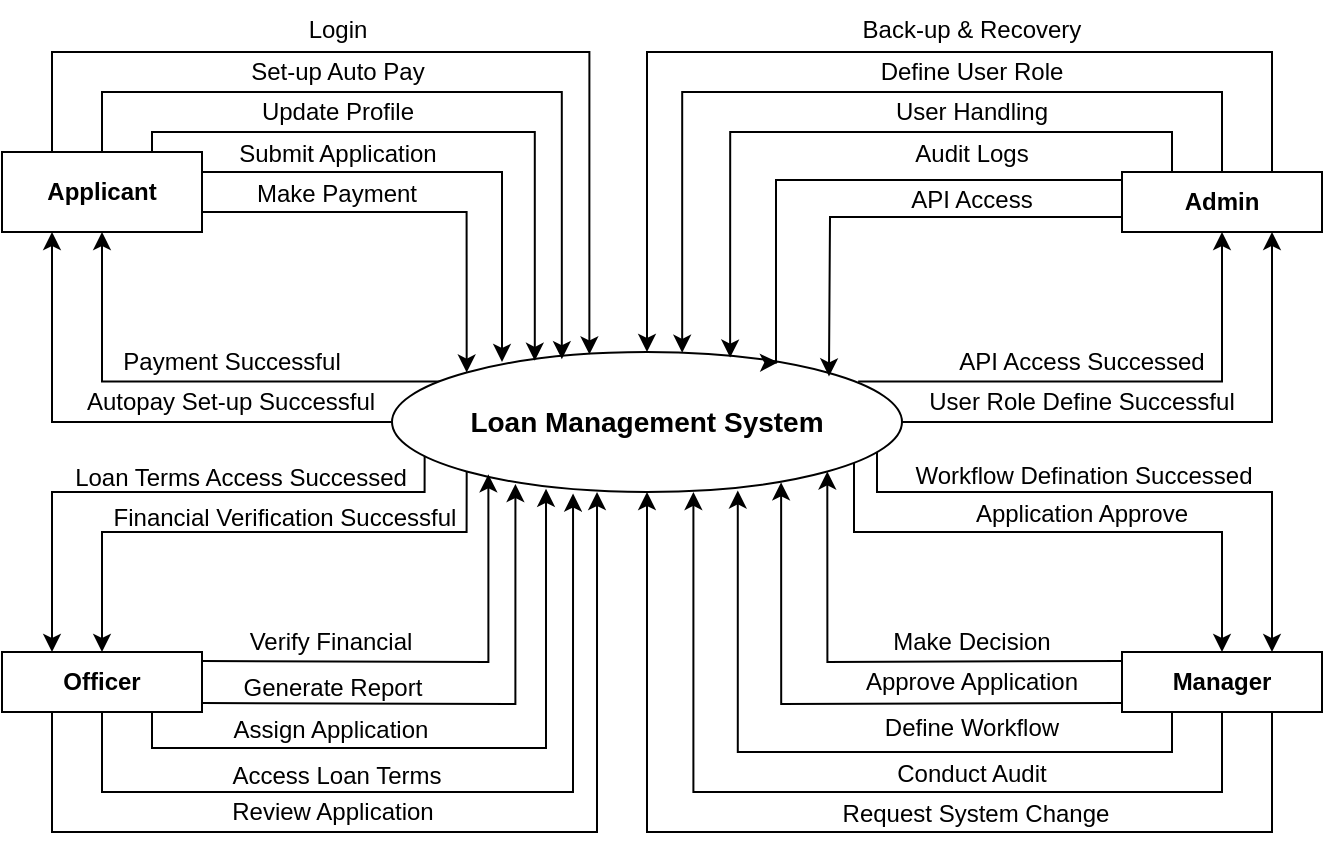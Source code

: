 <mxfile version="24.5.3" type="device">
  <diagram name="Page-1" id="vvo5bMpLMTvipAlPnBuz">
    <mxGraphModel dx="1050" dy="621" grid="1" gridSize="10" guides="1" tooltips="1" connect="1" arrows="1" fold="1" page="1" pageScale="1" pageWidth="750" pageHeight="950" math="0" shadow="0">
      <root>
        <mxCell id="0" />
        <mxCell id="1" parent="0" />
        <mxCell id="cpOM4BunN7xSmRiOeSGM-4" style="edgeStyle=orthogonalEdgeStyle;rounded=0;orthogonalLoop=1;jettySize=auto;html=1;exitX=0;exitY=0.5;exitDx=0;exitDy=0;entryX=0.25;entryY=1;entryDx=0;entryDy=0;" edge="1" parent="1" source="e5dmHPFLGidgVPP7bLhl-1" target="e5dmHPFLGidgVPP7bLhl-3">
          <mxGeometry relative="1" as="geometry" />
        </mxCell>
        <mxCell id="cpOM4BunN7xSmRiOeSGM-5" style="edgeStyle=orthogonalEdgeStyle;rounded=0;orthogonalLoop=1;jettySize=auto;html=1;exitX=0.111;exitY=0.211;exitDx=0;exitDy=0;entryX=0.5;entryY=1;entryDx=0;entryDy=0;exitPerimeter=0;" edge="1" parent="1" source="e5dmHPFLGidgVPP7bLhl-1" target="e5dmHPFLGidgVPP7bLhl-3">
          <mxGeometry relative="1" as="geometry" />
        </mxCell>
        <mxCell id="cpOM4BunN7xSmRiOeSGM-24" style="edgeStyle=orthogonalEdgeStyle;rounded=0;orthogonalLoop=1;jettySize=auto;html=1;exitX=0;exitY=1;exitDx=0;exitDy=0;entryX=0.5;entryY=0;entryDx=0;entryDy=0;" edge="1" parent="1" source="e5dmHPFLGidgVPP7bLhl-1" target="e5dmHPFLGidgVPP7bLhl-4">
          <mxGeometry relative="1" as="geometry">
            <Array as="points">
              <mxPoint x="343" y="340" />
              <mxPoint x="160" y="340" />
            </Array>
          </mxGeometry>
        </mxCell>
        <mxCell id="cpOM4BunN7xSmRiOeSGM-25" style="edgeStyle=orthogonalEdgeStyle;rounded=0;orthogonalLoop=1;jettySize=auto;html=1;exitX=0.064;exitY=0.737;exitDx=0;exitDy=0;entryX=0.25;entryY=0;entryDx=0;entryDy=0;exitPerimeter=0;elbow=vertical;" edge="1" parent="1" source="e5dmHPFLGidgVPP7bLhl-1" target="e5dmHPFLGidgVPP7bLhl-4">
          <mxGeometry relative="1" as="geometry">
            <Array as="points">
              <mxPoint x="321" y="320" />
              <mxPoint x="135" y="320" />
            </Array>
          </mxGeometry>
        </mxCell>
        <mxCell id="cpOM4BunN7xSmRiOeSGM-40" style="edgeStyle=orthogonalEdgeStyle;rounded=0;orthogonalLoop=1;jettySize=auto;html=1;exitX=0.914;exitY=0.211;exitDx=0;exitDy=0;entryX=0.5;entryY=1;entryDx=0;entryDy=0;exitPerimeter=0;" edge="1" parent="1" source="e5dmHPFLGidgVPP7bLhl-1" target="e5dmHPFLGidgVPP7bLhl-6">
          <mxGeometry relative="1" as="geometry">
            <mxPoint x="545.975" y="265.99" as="sourcePoint" />
            <mxPoint x="650" y="188" as="targetPoint" />
          </mxGeometry>
        </mxCell>
        <mxCell id="cpOM4BunN7xSmRiOeSGM-41" style="edgeStyle=orthogonalEdgeStyle;rounded=0;orthogonalLoop=1;jettySize=auto;html=1;exitX=1;exitY=0.5;exitDx=0;exitDy=0;entryX=0.75;entryY=1;entryDx=0;entryDy=0;" edge="1" parent="1" source="e5dmHPFLGidgVPP7bLhl-1" target="e5dmHPFLGidgVPP7bLhl-6">
          <mxGeometry relative="1" as="geometry" />
        </mxCell>
        <mxCell id="cpOM4BunN7xSmRiOeSGM-57" style="edgeStyle=orthogonalEdgeStyle;rounded=0;orthogonalLoop=1;jettySize=auto;html=1;entryX=0.75;entryY=0;entryDx=0;entryDy=0;exitX=0.951;exitY=0.737;exitDx=0;exitDy=0;exitPerimeter=0;entryPerimeter=0;" edge="1" parent="1" target="e5dmHPFLGidgVPP7bLhl-5">
          <mxGeometry relative="1" as="geometry">
            <mxPoint x="547.505" y="299.59" as="sourcePoint" />
            <mxPoint x="745" y="398" as="targetPoint" />
            <Array as="points">
              <mxPoint x="548" y="320" />
              <mxPoint x="745" y="320" />
            </Array>
          </mxGeometry>
        </mxCell>
        <mxCell id="cpOM4BunN7xSmRiOeSGM-59" style="edgeStyle=orthogonalEdgeStyle;rounded=0;orthogonalLoop=1;jettySize=auto;html=1;entryX=0.5;entryY=0;entryDx=0;entryDy=0;" edge="1" parent="1" source="e5dmHPFLGidgVPP7bLhl-1" target="e5dmHPFLGidgVPP7bLhl-5">
          <mxGeometry relative="1" as="geometry">
            <Array as="points">
              <mxPoint x="536" y="340" />
              <mxPoint x="720" y="340" />
            </Array>
          </mxGeometry>
        </mxCell>
        <mxCell id="e5dmHPFLGidgVPP7bLhl-1" value="&lt;b&gt;&lt;font style=&quot;font-size: 14px;&quot;&gt;Loan Management System&lt;/font&gt;&lt;/b&gt;" style="ellipse;whiteSpace=wrap;html=1;" parent="1" vertex="1">
          <mxGeometry x="305" y="250" width="255" height="70" as="geometry" />
        </mxCell>
        <mxCell id="e5dmHPFLGidgVPP7bLhl-7" style="edgeStyle=orthogonalEdgeStyle;rounded=0;orthogonalLoop=1;jettySize=auto;html=1;exitX=1;exitY=0.75;exitDx=0;exitDy=0;entryX=0;entryY=0;entryDx=0;entryDy=0;" parent="1" source="e5dmHPFLGidgVPP7bLhl-3" target="e5dmHPFLGidgVPP7bLhl-1" edge="1">
          <mxGeometry relative="1" as="geometry" />
        </mxCell>
        <mxCell id="e5dmHPFLGidgVPP7bLhl-18" style="edgeStyle=orthogonalEdgeStyle;rounded=0;orthogonalLoop=1;jettySize=auto;html=1;exitX=0.75;exitY=0;exitDx=0;exitDy=0;entryX=0.28;entryY=0.063;entryDx=0;entryDy=0;entryPerimeter=0;" parent="1" source="e5dmHPFLGidgVPP7bLhl-3" target="e5dmHPFLGidgVPP7bLhl-1" edge="1">
          <mxGeometry relative="1" as="geometry">
            <Array as="points">
              <mxPoint x="185" y="140" />
              <mxPoint x="376" y="140" />
            </Array>
            <mxPoint x="360" y="250" as="targetPoint" />
          </mxGeometry>
        </mxCell>
        <mxCell id="cpOM4BunN7xSmRiOeSGM-1" style="edgeStyle=orthogonalEdgeStyle;rounded=0;orthogonalLoop=1;jettySize=auto;html=1;exitX=0.5;exitY=0;exitDx=0;exitDy=0;entryX=0.333;entryY=0.051;entryDx=0;entryDy=0;entryPerimeter=0;" edge="1" parent="1" source="e5dmHPFLGidgVPP7bLhl-3" target="e5dmHPFLGidgVPP7bLhl-1">
          <mxGeometry relative="1" as="geometry">
            <mxPoint x="390" y="250" as="targetPoint" />
            <Array as="points">
              <mxPoint x="160" y="120" />
              <mxPoint x="390" y="120" />
            </Array>
          </mxGeometry>
        </mxCell>
        <mxCell id="e5dmHPFLGidgVPP7bLhl-3" value="&lt;b&gt;Applicant&lt;/b&gt;" style="html=1;dashed=0;whiteSpace=wrap;" parent="1" vertex="1">
          <mxGeometry x="110" y="150" width="100" height="40" as="geometry" />
        </mxCell>
        <mxCell id="cpOM4BunN7xSmRiOeSGM-8" style="edgeStyle=orthogonalEdgeStyle;rounded=0;orthogonalLoop=1;jettySize=auto;html=1;exitX=1;exitY=0.25;exitDx=0;exitDy=0;entryX=0.189;entryY=0.874;entryDx=0;entryDy=0;entryPerimeter=0;" edge="1" parent="1" target="e5dmHPFLGidgVPP7bLhl-1">
          <mxGeometry relative="1" as="geometry">
            <mxPoint x="210" y="404.5" as="sourcePoint" />
            <mxPoint x="338.04" y="310.63" as="targetPoint" />
          </mxGeometry>
        </mxCell>
        <mxCell id="cpOM4BunN7xSmRiOeSGM-10" style="edgeStyle=orthogonalEdgeStyle;rounded=0;orthogonalLoop=1;jettySize=auto;html=1;exitX=0.75;exitY=1;exitDx=0;exitDy=0;entryX=0.302;entryY=0.977;entryDx=0;entryDy=0;entryPerimeter=0;" edge="1" parent="1" target="e5dmHPFLGidgVPP7bLhl-1">
          <mxGeometry relative="1" as="geometry">
            <mxPoint x="185" y="428" as="sourcePoint" />
            <mxPoint x="368.495" y="314.78" as="targetPoint" />
            <Array as="points">
              <mxPoint x="185" y="448" />
              <mxPoint x="382" y="448" />
            </Array>
          </mxGeometry>
        </mxCell>
        <mxCell id="e5dmHPFLGidgVPP7bLhl-4" value="&lt;b&gt;Officer&lt;span style=&quot;color: rgba(0, 0, 0, 0); font-family: monospace; font-size: 0px; text-align: start; text-wrap: nowrap;&quot;&gt;%3CmxGraphModel%3E%3Croot%3E%3CmxCell%20id%3D%220%22%2F%3E%3CmxCell%20id%3D%221%22%20parent%3D%220%22%2F%3E%3CmxCell%20id%3D%222%22%20value%3D%22Applicant%22%20style%3D%22html%3D1%3Bdashed%3D0%3BwhiteSpace%3Dwrap%3B%22%20vertex%3D%221%22%20parent%3D%221%22%3E%3CmxGeometry%20x%3D%22110%22%20y%3D%22160%22%20width%3D%22100%22%20height%3D%2230%22%20as%3D%22geometry%22%2F%3E%3C%2FmxCell%3E%3C%2Froot%3E%3C%2FmxGraphModel%3E&lt;/span&gt;&lt;/b&gt;" style="html=1;dashed=0;whiteSpace=wrap;" parent="1" vertex="1">
          <mxGeometry x="110" y="400" width="100" height="30" as="geometry" />
        </mxCell>
        <mxCell id="cpOM4BunN7xSmRiOeSGM-46" style="edgeStyle=orthogonalEdgeStyle;rounded=0;orthogonalLoop=1;jettySize=auto;html=1;exitX=0;exitY=0.25;exitDx=0;exitDy=0;entryX=1;entryY=1;entryDx=0;entryDy=0;" edge="1" parent="1" target="e5dmHPFLGidgVPP7bLhl-1">
          <mxGeometry relative="1" as="geometry">
            <mxPoint x="670" y="404.5" as="sourcePoint" />
            <mxPoint x="522.479" y="306.797" as="targetPoint" />
          </mxGeometry>
        </mxCell>
        <mxCell id="cpOM4BunN7xSmRiOeSGM-50" style="edgeStyle=orthogonalEdgeStyle;rounded=0;orthogonalLoop=1;jettySize=auto;html=1;exitX=0.75;exitY=1;exitDx=0;exitDy=0;entryX=0.5;entryY=1;entryDx=0;entryDy=0;" edge="1" parent="1" source="e5dmHPFLGidgVPP7bLhl-5" target="e5dmHPFLGidgVPP7bLhl-1">
          <mxGeometry relative="1" as="geometry">
            <Array as="points">
              <mxPoint x="745" y="490" />
              <mxPoint x="433" y="490" />
            </Array>
          </mxGeometry>
        </mxCell>
        <mxCell id="e5dmHPFLGidgVPP7bLhl-5" value="&lt;b&gt;Manager&lt;/b&gt;" style="html=1;dashed=0;whiteSpace=wrap;" parent="1" vertex="1">
          <mxGeometry x="670" y="400" width="100" height="30" as="geometry" />
        </mxCell>
        <mxCell id="cpOM4BunN7xSmRiOeSGM-28" style="edgeStyle=orthogonalEdgeStyle;rounded=0;orthogonalLoop=1;jettySize=auto;html=1;exitX=0;exitY=0.75;exitDx=0;exitDy=0;entryX=1;entryY=0;entryDx=0;entryDy=0;" edge="1" parent="1" source="e5dmHPFLGidgVPP7bLhl-6">
          <mxGeometry relative="1" as="geometry">
            <mxPoint x="601" y="184.5" as="sourcePoint" />
            <mxPoint x="523.479" y="262.203" as="targetPoint" />
          </mxGeometry>
        </mxCell>
        <mxCell id="cpOM4BunN7xSmRiOeSGM-32" style="edgeStyle=orthogonalEdgeStyle;rounded=0;orthogonalLoop=1;jettySize=auto;html=1;exitX=0.75;exitY=0;exitDx=0;exitDy=0;entryX=0.5;entryY=0;entryDx=0;entryDy=0;" edge="1" parent="1" source="e5dmHPFLGidgVPP7bLhl-6" target="e5dmHPFLGidgVPP7bLhl-1">
          <mxGeometry relative="1" as="geometry">
            <Array as="points">
              <mxPoint x="745" y="100" />
              <mxPoint x="433" y="100" />
            </Array>
          </mxGeometry>
        </mxCell>
        <mxCell id="e5dmHPFLGidgVPP7bLhl-6" value="&lt;b&gt;Admin&lt;/b&gt;" style="html=1;dashed=0;whiteSpace=wrap;" parent="1" vertex="1">
          <mxGeometry x="670" y="160" width="100" height="30" as="geometry" />
        </mxCell>
        <mxCell id="e5dmHPFLGidgVPP7bLhl-8" value="Login" style="text;html=1;align=center;verticalAlign=middle;whiteSpace=wrap;rounded=0;" parent="1" vertex="1">
          <mxGeometry x="247.5" y="74" width="60" height="30" as="geometry" />
        </mxCell>
        <mxCell id="e5dmHPFLGidgVPP7bLhl-9" value="Set-up Auto Pay" style="text;html=1;align=center;verticalAlign=middle;whiteSpace=wrap;rounded=0;" parent="1" vertex="1">
          <mxGeometry x="227.5" y="95" width="100" height="30" as="geometry" />
        </mxCell>
        <mxCell id="e5dmHPFLGidgVPP7bLhl-10" value="Update Profile" style="text;html=1;align=center;verticalAlign=middle;whiteSpace=wrap;rounded=0;" parent="1" vertex="1">
          <mxGeometry x="232.5" y="115" width="90" height="30" as="geometry" />
        </mxCell>
        <mxCell id="e5dmHPFLGidgVPP7bLhl-11" value="Submit Application" style="text;html=1;align=center;verticalAlign=middle;whiteSpace=wrap;rounded=0;" parent="1" vertex="1">
          <mxGeometry x="222.5" y="136" width="110" height="30" as="geometry" />
        </mxCell>
        <mxCell id="e5dmHPFLGidgVPP7bLhl-12" value="Make Payment" style="text;html=1;align=center;verticalAlign=middle;whiteSpace=wrap;rounded=0;" parent="1" vertex="1">
          <mxGeometry x="235" y="156" width="85" height="30" as="geometry" />
        </mxCell>
        <mxCell id="e5dmHPFLGidgVPP7bLhl-13" style="edgeStyle=orthogonalEdgeStyle;rounded=0;orthogonalLoop=1;jettySize=auto;html=1;exitX=1;exitY=0.25;exitDx=0;exitDy=0;" parent="1" source="e5dmHPFLGidgVPP7bLhl-3" edge="1">
          <mxGeometry relative="1" as="geometry">
            <Array as="points">
              <mxPoint x="360" y="160" />
              <mxPoint x="360" y="255" />
            </Array>
            <mxPoint x="360" y="255" as="targetPoint" />
          </mxGeometry>
        </mxCell>
        <mxCell id="cpOM4BunN7xSmRiOeSGM-3" style="edgeStyle=orthogonalEdgeStyle;rounded=0;orthogonalLoop=1;jettySize=auto;html=1;exitX=0.25;exitY=0;exitDx=0;exitDy=0;entryX=0.387;entryY=0.017;entryDx=0;entryDy=0;entryPerimeter=0;" edge="1" parent="1" source="e5dmHPFLGidgVPP7bLhl-3" target="e5dmHPFLGidgVPP7bLhl-1">
          <mxGeometry relative="1" as="geometry">
            <mxPoint x="410" y="250" as="targetPoint" />
            <Array as="points">
              <mxPoint x="135" y="100" />
              <mxPoint x="404" y="100" />
            </Array>
          </mxGeometry>
        </mxCell>
        <mxCell id="cpOM4BunN7xSmRiOeSGM-6" value="Payment Successful" style="text;html=1;align=center;verticalAlign=middle;whiteSpace=wrap;rounded=0;" vertex="1" parent="1">
          <mxGeometry x="164.5" y="240" width="120" height="30" as="geometry" />
        </mxCell>
        <mxCell id="cpOM4BunN7xSmRiOeSGM-7" value="Autopay Set-up Successful" style="text;html=1;align=center;verticalAlign=middle;whiteSpace=wrap;rounded=0;" vertex="1" parent="1">
          <mxGeometry x="151" y="260" width="147" height="30" as="geometry" />
        </mxCell>
        <mxCell id="cpOM4BunN7xSmRiOeSGM-9" style="edgeStyle=orthogonalEdgeStyle;rounded=0;orthogonalLoop=1;jettySize=auto;html=1;exitX=1;exitY=0.75;exitDx=0;exitDy=0;entryX=0.242;entryY=0.943;entryDx=0;entryDy=0;entryPerimeter=0;" edge="1" parent="1" target="e5dmHPFLGidgVPP7bLhl-1">
          <mxGeometry relative="1" as="geometry">
            <mxPoint x="210" y="425.5" as="sourcePoint" />
            <mxPoint x="357.22" y="322.23" as="targetPoint" />
          </mxGeometry>
        </mxCell>
        <mxCell id="cpOM4BunN7xSmRiOeSGM-11" style="edgeStyle=orthogonalEdgeStyle;rounded=0;orthogonalLoop=1;jettySize=auto;html=1;exitX=0.5;exitY=1;exitDx=0;exitDy=0;entryX=0.355;entryY=1.011;entryDx=0;entryDy=0;entryPerimeter=0;" edge="1" parent="1" source="e5dmHPFLGidgVPP7bLhl-4" target="e5dmHPFLGidgVPP7bLhl-1">
          <mxGeometry relative="1" as="geometry">
            <mxPoint x="400" y="319" as="targetPoint" />
            <Array as="points">
              <mxPoint x="160" y="470" />
              <mxPoint x="396" y="470" />
            </Array>
          </mxGeometry>
        </mxCell>
        <mxCell id="cpOM4BunN7xSmRiOeSGM-12" style="edgeStyle=orthogonalEdgeStyle;rounded=0;orthogonalLoop=1;jettySize=auto;html=1;exitX=0.25;exitY=1;exitDx=0;exitDy=0;entryX=0.402;entryY=1;entryDx=0;entryDy=0;entryPerimeter=0;" edge="1" parent="1" source="e5dmHPFLGidgVPP7bLhl-4" target="e5dmHPFLGidgVPP7bLhl-1">
          <mxGeometry relative="1" as="geometry">
            <mxPoint x="440" y="319" as="targetPoint" />
            <Array as="points">
              <mxPoint x="135" y="490" />
              <mxPoint x="408" y="490" />
            </Array>
          </mxGeometry>
        </mxCell>
        <mxCell id="cpOM4BunN7xSmRiOeSGM-13" value="Verify Financial" style="text;html=1;align=center;verticalAlign=middle;whiteSpace=wrap;rounded=0;" vertex="1" parent="1">
          <mxGeometry x="231.5" y="380" width="85" height="30" as="geometry" />
        </mxCell>
        <mxCell id="cpOM4BunN7xSmRiOeSGM-14" value="Generate Report" style="text;html=1;align=center;verticalAlign=middle;whiteSpace=wrap;rounded=0;" vertex="1" parent="1">
          <mxGeometry x="225.5" y="403" width="98.5" height="30" as="geometry" />
        </mxCell>
        <mxCell id="cpOM4BunN7xSmRiOeSGM-15" value="Assign Application" style="text;html=1;align=center;verticalAlign=middle;whiteSpace=wrap;rounded=0;" vertex="1" parent="1">
          <mxGeometry x="216.75" y="424" width="114.5" height="30" as="geometry" />
        </mxCell>
        <mxCell id="cpOM4BunN7xSmRiOeSGM-16" value="Access Loan Terms" style="text;html=1;align=center;verticalAlign=middle;whiteSpace=wrap;rounded=0;" vertex="1" parent="1">
          <mxGeometry x="220.25" y="447" width="114.5" height="30" as="geometry" />
        </mxCell>
        <mxCell id="cpOM4BunN7xSmRiOeSGM-19" value="Review Application" style="text;html=1;align=center;verticalAlign=middle;whiteSpace=wrap;rounded=0;" vertex="1" parent="1">
          <mxGeometry x="217.5" y="465" width="114.5" height="30" as="geometry" />
        </mxCell>
        <mxCell id="cpOM4BunN7xSmRiOeSGM-26" value="Loan Terms Access Successed" style="text;html=1;align=center;verticalAlign=middle;whiteSpace=wrap;rounded=0;" vertex="1" parent="1">
          <mxGeometry x="145" y="298" width="169" height="30" as="geometry" />
        </mxCell>
        <mxCell id="cpOM4BunN7xSmRiOeSGM-27" value="Financial Verification Successful" style="text;html=1;align=center;verticalAlign=middle;whiteSpace=wrap;rounded=0;" vertex="1" parent="1">
          <mxGeometry x="160" y="318" width="183" height="30" as="geometry" />
        </mxCell>
        <mxCell id="cpOM4BunN7xSmRiOeSGM-29" style="edgeStyle=orthogonalEdgeStyle;rounded=0;orthogonalLoop=1;jettySize=auto;html=1;exitX=0;exitY=0;exitDx=0;exitDy=0;entryX=0.757;entryY=0.074;entryDx=0;entryDy=0;entryPerimeter=0;" edge="1" parent="1" target="e5dmHPFLGidgVPP7bLhl-1">
          <mxGeometry relative="1" as="geometry">
            <mxPoint x="670" y="164" as="sourcePoint" />
            <mxPoint x="497.27" y="259.18" as="targetPoint" />
            <Array as="points">
              <mxPoint x="497" y="164" />
            </Array>
          </mxGeometry>
        </mxCell>
        <mxCell id="cpOM4BunN7xSmRiOeSGM-30" style="edgeStyle=orthogonalEdgeStyle;rounded=0;orthogonalLoop=1;jettySize=auto;html=1;exitX=0.25;exitY=0;exitDx=0;exitDy=0;entryX=0.663;entryY=0.04;entryDx=0;entryDy=0;entryPerimeter=0;" edge="1" parent="1" source="e5dmHPFLGidgVPP7bLhl-6" target="e5dmHPFLGidgVPP7bLhl-1">
          <mxGeometry relative="1" as="geometry" />
        </mxCell>
        <mxCell id="cpOM4BunN7xSmRiOeSGM-31" style="edgeStyle=orthogonalEdgeStyle;rounded=0;orthogonalLoop=1;jettySize=auto;html=1;exitX=0.5;exitY=0;exitDx=0;exitDy=0;entryX=0.569;entryY=0.006;entryDx=0;entryDy=0;entryPerimeter=0;" edge="1" parent="1" source="e5dmHPFLGidgVPP7bLhl-6" target="e5dmHPFLGidgVPP7bLhl-1">
          <mxGeometry relative="1" as="geometry">
            <Array as="points">
              <mxPoint x="720" y="120" />
              <mxPoint x="450" y="120" />
            </Array>
          </mxGeometry>
        </mxCell>
        <mxCell id="cpOM4BunN7xSmRiOeSGM-33" value="Back-up &amp;amp; Recovery" style="text;html=1;align=center;verticalAlign=middle;whiteSpace=wrap;rounded=0;" vertex="1" parent="1">
          <mxGeometry x="530" y="74" width="130" height="30" as="geometry" />
        </mxCell>
        <mxCell id="cpOM4BunN7xSmRiOeSGM-35" value="Define User Role" style="text;html=1;align=center;verticalAlign=middle;whiteSpace=wrap;rounded=0;" vertex="1" parent="1">
          <mxGeometry x="530" y="95" width="130" height="30" as="geometry" />
        </mxCell>
        <mxCell id="cpOM4BunN7xSmRiOeSGM-36" value="User Handling" style="text;html=1;align=center;verticalAlign=middle;whiteSpace=wrap;rounded=0;" vertex="1" parent="1">
          <mxGeometry x="530" y="115" width="130" height="30" as="geometry" />
        </mxCell>
        <mxCell id="cpOM4BunN7xSmRiOeSGM-37" value="Audit Logs" style="text;html=1;align=center;verticalAlign=middle;whiteSpace=wrap;rounded=0;" vertex="1" parent="1">
          <mxGeometry x="530" y="136" width="130" height="30" as="geometry" />
        </mxCell>
        <mxCell id="cpOM4BunN7xSmRiOeSGM-38" value="API Access" style="text;html=1;align=center;verticalAlign=middle;whiteSpace=wrap;rounded=0;" vertex="1" parent="1">
          <mxGeometry x="530" y="159" width="130" height="30" as="geometry" />
        </mxCell>
        <mxCell id="cpOM4BunN7xSmRiOeSGM-42" value="API Access Successed" style="text;html=1;align=center;verticalAlign=middle;whiteSpace=wrap;rounded=0;" vertex="1" parent="1">
          <mxGeometry x="585" y="240" width="130" height="30" as="geometry" />
        </mxCell>
        <mxCell id="cpOM4BunN7xSmRiOeSGM-45" value="User Role Define&amp;nbsp;Successful" style="text;html=1;align=center;verticalAlign=middle;whiteSpace=wrap;rounded=0;" vertex="1" parent="1">
          <mxGeometry x="570" y="260" width="160" height="30" as="geometry" />
        </mxCell>
        <mxCell id="cpOM4BunN7xSmRiOeSGM-47" style="edgeStyle=orthogonalEdgeStyle;rounded=0;orthogonalLoop=1;jettySize=auto;html=1;exitX=0;exitY=0.75;exitDx=0;exitDy=0;entryX=0.763;entryY=0.931;entryDx=0;entryDy=0;entryPerimeter=0;" edge="1" parent="1" target="e5dmHPFLGidgVPP7bLhl-1">
          <mxGeometry relative="1" as="geometry">
            <mxPoint x="670" y="425.5" as="sourcePoint" />
            <mxPoint x="501.095" y="319.78" as="targetPoint" />
          </mxGeometry>
        </mxCell>
        <mxCell id="cpOM4BunN7xSmRiOeSGM-48" style="edgeStyle=orthogonalEdgeStyle;rounded=0;orthogonalLoop=1;jettySize=auto;html=1;exitX=0.25;exitY=1;exitDx=0;exitDy=0;entryX=0.678;entryY=0.989;entryDx=0;entryDy=0;entryPerimeter=0;" edge="1" parent="1" source="e5dmHPFLGidgVPP7bLhl-5" target="e5dmHPFLGidgVPP7bLhl-1">
          <mxGeometry relative="1" as="geometry">
            <Array as="points">
              <mxPoint x="695" y="450" />
              <mxPoint x="478" y="450" />
            </Array>
          </mxGeometry>
        </mxCell>
        <mxCell id="cpOM4BunN7xSmRiOeSGM-49" style="edgeStyle=orthogonalEdgeStyle;rounded=0;orthogonalLoop=1;jettySize=auto;html=1;exitX=0.5;exitY=1;exitDx=0;exitDy=0;entryX=0.591;entryY=1.057;entryDx=0;entryDy=0;entryPerimeter=0;" edge="1" parent="1" source="e5dmHPFLGidgVPP7bLhl-5">
          <mxGeometry relative="1" as="geometry">
            <mxPoint x="720" y="426" as="sourcePoint" />
            <mxPoint x="455.705" y="319.99" as="targetPoint" />
            <Array as="points">
              <mxPoint x="720" y="470" />
              <mxPoint x="456" y="470" />
            </Array>
          </mxGeometry>
        </mxCell>
        <mxCell id="cpOM4BunN7xSmRiOeSGM-51" value="Approve Application" style="text;html=1;align=center;verticalAlign=middle;whiteSpace=wrap;rounded=0;" vertex="1" parent="1">
          <mxGeometry x="530" y="400" width="130" height="30" as="geometry" />
        </mxCell>
        <mxCell id="cpOM4BunN7xSmRiOeSGM-52" value="Make Decision" style="text;html=1;align=center;verticalAlign=middle;whiteSpace=wrap;rounded=0;" vertex="1" parent="1">
          <mxGeometry x="530" y="380" width="130" height="30" as="geometry" />
        </mxCell>
        <mxCell id="cpOM4BunN7xSmRiOeSGM-53" value="Define Workflow" style="text;html=1;align=center;verticalAlign=middle;whiteSpace=wrap;rounded=0;" vertex="1" parent="1">
          <mxGeometry x="530" y="423" width="130" height="30" as="geometry" />
        </mxCell>
        <mxCell id="cpOM4BunN7xSmRiOeSGM-54" value="Conduct Audit" style="text;html=1;align=center;verticalAlign=middle;whiteSpace=wrap;rounded=0;" vertex="1" parent="1">
          <mxGeometry x="530" y="446" width="130" height="30" as="geometry" />
        </mxCell>
        <mxCell id="cpOM4BunN7xSmRiOeSGM-55" value="Request System Change" style="text;html=1;align=center;verticalAlign=middle;whiteSpace=wrap;rounded=0;" vertex="1" parent="1">
          <mxGeometry x="522" y="466" width="150" height="30" as="geometry" />
        </mxCell>
        <mxCell id="cpOM4BunN7xSmRiOeSGM-60" value="Application Approve" style="text;html=1;align=center;verticalAlign=middle;whiteSpace=wrap;rounded=0;" vertex="1" parent="1">
          <mxGeometry x="585" y="316" width="130" height="30" as="geometry" />
        </mxCell>
        <mxCell id="cpOM4BunN7xSmRiOeSGM-62" value="Workflow Defination Successed" style="text;html=1;align=center;verticalAlign=middle;whiteSpace=wrap;rounded=0;" vertex="1" parent="1">
          <mxGeometry x="560" y="297" width="182" height="30" as="geometry" />
        </mxCell>
      </root>
    </mxGraphModel>
  </diagram>
</mxfile>
